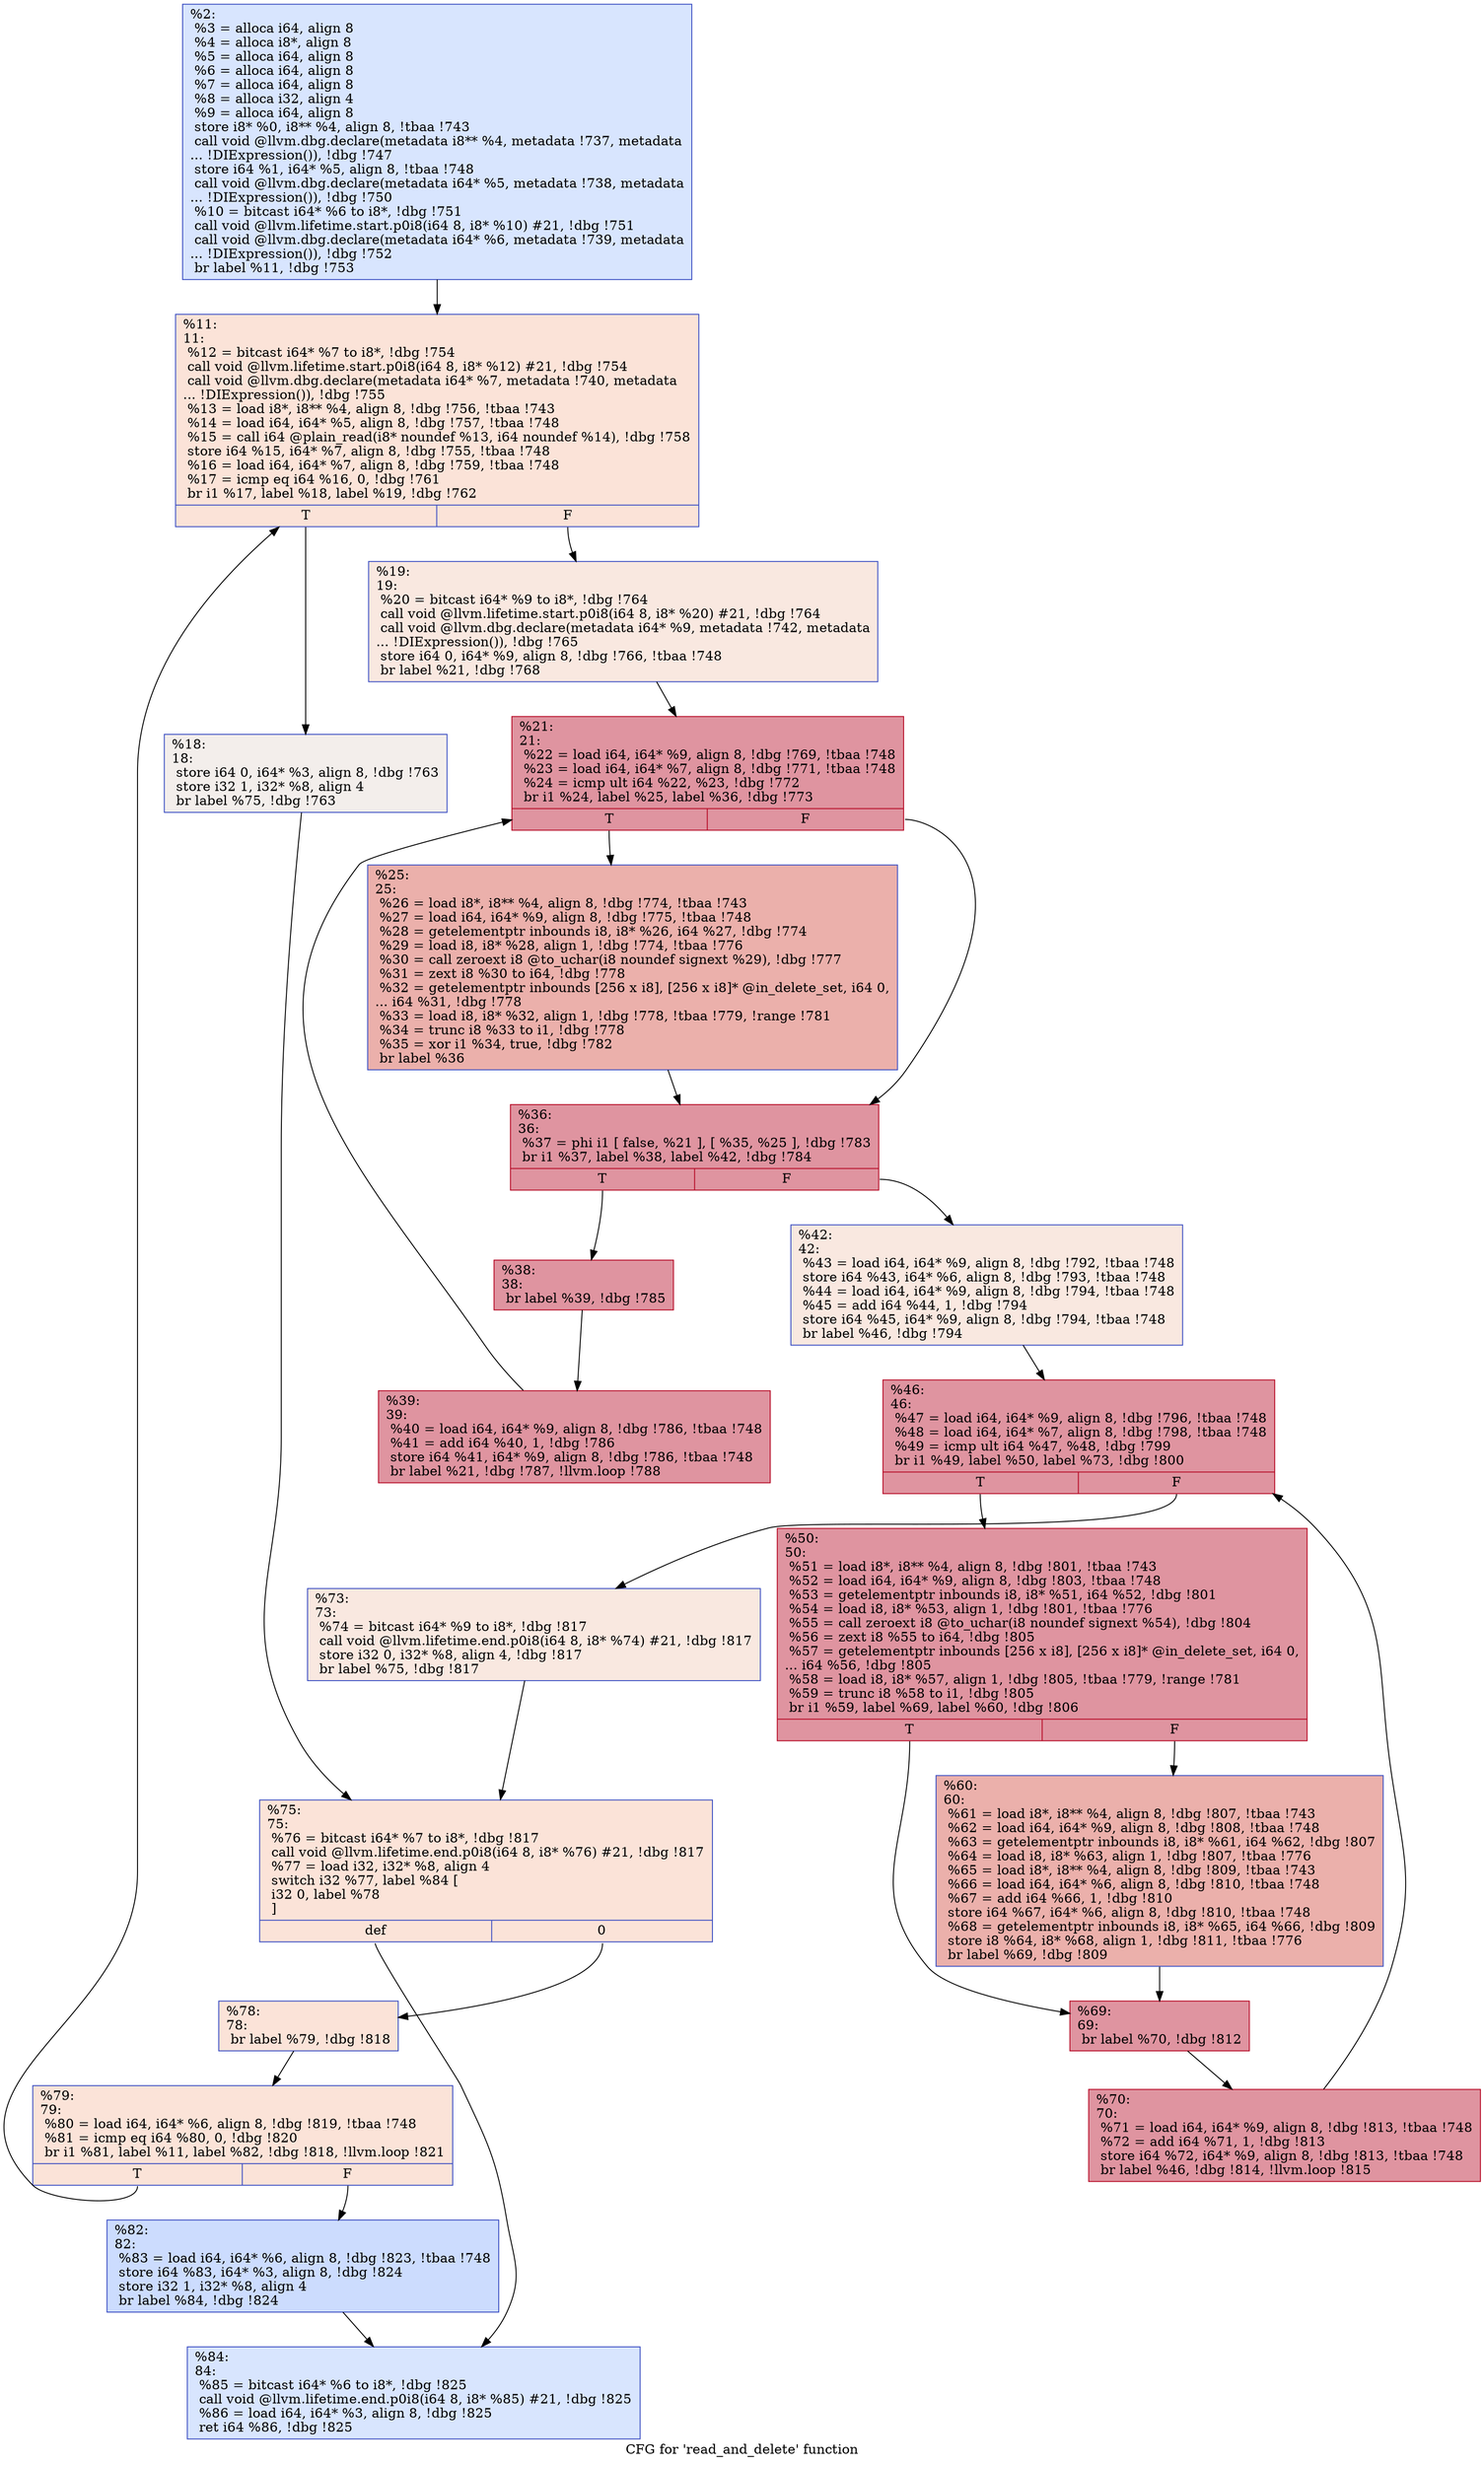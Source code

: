 digraph "CFG for 'read_and_delete' function" {
	label="CFG for 'read_and_delete' function";

	Node0x11032f0 [shape=record,color="#3d50c3ff", style=filled, fillcolor="#a7c5fe70",label="{%2:\l  %3 = alloca i64, align 8\l  %4 = alloca i8*, align 8\l  %5 = alloca i64, align 8\l  %6 = alloca i64, align 8\l  %7 = alloca i64, align 8\l  %8 = alloca i32, align 4\l  %9 = alloca i64, align 8\l  store i8* %0, i8** %4, align 8, !tbaa !743\l  call void @llvm.dbg.declare(metadata i8** %4, metadata !737, metadata\l... !DIExpression()), !dbg !747\l  store i64 %1, i64* %5, align 8, !tbaa !748\l  call void @llvm.dbg.declare(metadata i64* %5, metadata !738, metadata\l... !DIExpression()), !dbg !750\l  %10 = bitcast i64* %6 to i8*, !dbg !751\l  call void @llvm.lifetime.start.p0i8(i64 8, i8* %10) #21, !dbg !751\l  call void @llvm.dbg.declare(metadata i64* %6, metadata !739, metadata\l... !DIExpression()), !dbg !752\l  br label %11, !dbg !753\l}"];
	Node0x11032f0 -> Node0x10e91d0;
	Node0x10e91d0 [shape=record,color="#3d50c3ff", style=filled, fillcolor="#f6bfa670",label="{%11:\l11:                                               \l  %12 = bitcast i64* %7 to i8*, !dbg !754\l  call void @llvm.lifetime.start.p0i8(i64 8, i8* %12) #21, !dbg !754\l  call void @llvm.dbg.declare(metadata i64* %7, metadata !740, metadata\l... !DIExpression()), !dbg !755\l  %13 = load i8*, i8** %4, align 8, !dbg !756, !tbaa !743\l  %14 = load i64, i64* %5, align 8, !dbg !757, !tbaa !748\l  %15 = call i64 @plain_read(i8* noundef %13, i64 noundef %14), !dbg !758\l  store i64 %15, i64* %7, align 8, !dbg !755, !tbaa !748\l  %16 = load i64, i64* %7, align 8, !dbg !759, !tbaa !748\l  %17 = icmp eq i64 %16, 0, !dbg !761\l  br i1 %17, label %18, label %19, !dbg !762\l|{<s0>T|<s1>F}}"];
	Node0x10e91d0:s0 -> Node0x10e9220;
	Node0x10e91d0:s1 -> Node0x10e9270;
	Node0x10e9220 [shape=record,color="#3d50c3ff", style=filled, fillcolor="#e5d8d170",label="{%18:\l18:                                               \l  store i64 0, i64* %3, align 8, !dbg !763\l  store i32 1, i32* %8, align 4\l  br label %75, !dbg !763\l}"];
	Node0x10e9220 -> Node0x10e9680;
	Node0x10e9270 [shape=record,color="#3d50c3ff", style=filled, fillcolor="#f1ccb870",label="{%19:\l19:                                               \l  %20 = bitcast i64* %9 to i8*, !dbg !764\l  call void @llvm.lifetime.start.p0i8(i64 8, i8* %20) #21, !dbg !764\l  call void @llvm.dbg.declare(metadata i64* %9, metadata !742, metadata\l... !DIExpression()), !dbg !765\l  store i64 0, i64* %9, align 8, !dbg !766, !tbaa !748\l  br label %21, !dbg !768\l}"];
	Node0x10e9270 -> Node0x10e92c0;
	Node0x10e92c0 [shape=record,color="#b70d28ff", style=filled, fillcolor="#b70d2870",label="{%21:\l21:                                               \l  %22 = load i64, i64* %9, align 8, !dbg !769, !tbaa !748\l  %23 = load i64, i64* %7, align 8, !dbg !771, !tbaa !748\l  %24 = icmp ult i64 %22, %23, !dbg !772\l  br i1 %24, label %25, label %36, !dbg !773\l|{<s0>T|<s1>F}}"];
	Node0x10e92c0:s0 -> Node0x10e9310;
	Node0x10e92c0:s1 -> Node0x10e9360;
	Node0x10e9310 [shape=record,color="#3d50c3ff", style=filled, fillcolor="#d24b4070",label="{%25:\l25:                                               \l  %26 = load i8*, i8** %4, align 8, !dbg !774, !tbaa !743\l  %27 = load i64, i64* %9, align 8, !dbg !775, !tbaa !748\l  %28 = getelementptr inbounds i8, i8* %26, i64 %27, !dbg !774\l  %29 = load i8, i8* %28, align 1, !dbg !774, !tbaa !776\l  %30 = call zeroext i8 @to_uchar(i8 noundef signext %29), !dbg !777\l  %31 = zext i8 %30 to i64, !dbg !778\l  %32 = getelementptr inbounds [256 x i8], [256 x i8]* @in_delete_set, i64 0,\l... i64 %31, !dbg !778\l  %33 = load i8, i8* %32, align 1, !dbg !778, !tbaa !779, !range !781\l  %34 = trunc i8 %33 to i1, !dbg !778\l  %35 = xor i1 %34, true, !dbg !782\l  br label %36\l}"];
	Node0x10e9310 -> Node0x10e9360;
	Node0x10e9360 [shape=record,color="#b70d28ff", style=filled, fillcolor="#b70d2870",label="{%36:\l36:                                               \l  %37 = phi i1 [ false, %21 ], [ %35, %25 ], !dbg !783\l  br i1 %37, label %38, label %42, !dbg !784\l|{<s0>T|<s1>F}}"];
	Node0x10e9360:s0 -> Node0x10e93b0;
	Node0x10e9360:s1 -> Node0x10e9450;
	Node0x10e93b0 [shape=record,color="#b70d28ff", style=filled, fillcolor="#b70d2870",label="{%38:\l38:                                               \l  br label %39, !dbg !785\l}"];
	Node0x10e93b0 -> Node0x10e9400;
	Node0x10e9400 [shape=record,color="#b70d28ff", style=filled, fillcolor="#b70d2870",label="{%39:\l39:                                               \l  %40 = load i64, i64* %9, align 8, !dbg !786, !tbaa !748\l  %41 = add i64 %40, 1, !dbg !786\l  store i64 %41, i64* %9, align 8, !dbg !786, !tbaa !748\l  br label %21, !dbg !787, !llvm.loop !788\l}"];
	Node0x10e9400 -> Node0x10e92c0;
	Node0x10e9450 [shape=record,color="#3d50c3ff", style=filled, fillcolor="#f1ccb870",label="{%42:\l42:                                               \l  %43 = load i64, i64* %9, align 8, !dbg !792, !tbaa !748\l  store i64 %43, i64* %6, align 8, !dbg !793, !tbaa !748\l  %44 = load i64, i64* %9, align 8, !dbg !794, !tbaa !748\l  %45 = add i64 %44, 1, !dbg !794\l  store i64 %45, i64* %9, align 8, !dbg !794, !tbaa !748\l  br label %46, !dbg !794\l}"];
	Node0x10e9450 -> Node0x10e94a0;
	Node0x10e94a0 [shape=record,color="#b70d28ff", style=filled, fillcolor="#b70d2870",label="{%46:\l46:                                               \l  %47 = load i64, i64* %9, align 8, !dbg !796, !tbaa !748\l  %48 = load i64, i64* %7, align 8, !dbg !798, !tbaa !748\l  %49 = icmp ult i64 %47, %48, !dbg !799\l  br i1 %49, label %50, label %73, !dbg !800\l|{<s0>T|<s1>F}}"];
	Node0x10e94a0:s0 -> Node0x10e94f0;
	Node0x10e94a0:s1 -> Node0x10e9630;
	Node0x10e94f0 [shape=record,color="#b70d28ff", style=filled, fillcolor="#b70d2870",label="{%50:\l50:                                               \l  %51 = load i8*, i8** %4, align 8, !dbg !801, !tbaa !743\l  %52 = load i64, i64* %9, align 8, !dbg !803, !tbaa !748\l  %53 = getelementptr inbounds i8, i8* %51, i64 %52, !dbg !801\l  %54 = load i8, i8* %53, align 1, !dbg !801, !tbaa !776\l  %55 = call zeroext i8 @to_uchar(i8 noundef signext %54), !dbg !804\l  %56 = zext i8 %55 to i64, !dbg !805\l  %57 = getelementptr inbounds [256 x i8], [256 x i8]* @in_delete_set, i64 0,\l... i64 %56, !dbg !805\l  %58 = load i8, i8* %57, align 1, !dbg !805, !tbaa !779, !range !781\l  %59 = trunc i8 %58 to i1, !dbg !805\l  br i1 %59, label %69, label %60, !dbg !806\l|{<s0>T|<s1>F}}"];
	Node0x10e94f0:s0 -> Node0x10e9590;
	Node0x10e94f0:s1 -> Node0x10e9540;
	Node0x10e9540 [shape=record,color="#3d50c3ff", style=filled, fillcolor="#d24b4070",label="{%60:\l60:                                               \l  %61 = load i8*, i8** %4, align 8, !dbg !807, !tbaa !743\l  %62 = load i64, i64* %9, align 8, !dbg !808, !tbaa !748\l  %63 = getelementptr inbounds i8, i8* %61, i64 %62, !dbg !807\l  %64 = load i8, i8* %63, align 1, !dbg !807, !tbaa !776\l  %65 = load i8*, i8** %4, align 8, !dbg !809, !tbaa !743\l  %66 = load i64, i64* %6, align 8, !dbg !810, !tbaa !748\l  %67 = add i64 %66, 1, !dbg !810\l  store i64 %67, i64* %6, align 8, !dbg !810, !tbaa !748\l  %68 = getelementptr inbounds i8, i8* %65, i64 %66, !dbg !809\l  store i8 %64, i8* %68, align 1, !dbg !811, !tbaa !776\l  br label %69, !dbg !809\l}"];
	Node0x10e9540 -> Node0x10e9590;
	Node0x10e9590 [shape=record,color="#b70d28ff", style=filled, fillcolor="#b70d2870",label="{%69:\l69:                                               \l  br label %70, !dbg !812\l}"];
	Node0x10e9590 -> Node0x10e95e0;
	Node0x10e95e0 [shape=record,color="#b70d28ff", style=filled, fillcolor="#b70d2870",label="{%70:\l70:                                               \l  %71 = load i64, i64* %9, align 8, !dbg !813, !tbaa !748\l  %72 = add i64 %71, 1, !dbg !813\l  store i64 %72, i64* %9, align 8, !dbg !813, !tbaa !748\l  br label %46, !dbg !814, !llvm.loop !815\l}"];
	Node0x10e95e0 -> Node0x10e94a0;
	Node0x10e9630 [shape=record,color="#3d50c3ff", style=filled, fillcolor="#f1ccb870",label="{%73:\l73:                                               \l  %74 = bitcast i64* %9 to i8*, !dbg !817\l  call void @llvm.lifetime.end.p0i8(i64 8, i8* %74) #21, !dbg !817\l  store i32 0, i32* %8, align 4, !dbg !817\l  br label %75, !dbg !817\l}"];
	Node0x10e9630 -> Node0x10e9680;
	Node0x10e9680 [shape=record,color="#3d50c3ff", style=filled, fillcolor="#f6bfa670",label="{%75:\l75:                                               \l  %76 = bitcast i64* %7 to i8*, !dbg !817\l  call void @llvm.lifetime.end.p0i8(i64 8, i8* %76) #21, !dbg !817\l  %77 = load i32, i32* %8, align 4\l  switch i32 %77, label %84 [\l    i32 0, label %78\l  ]\l|{<s0>def|<s1>0}}"];
	Node0x10e9680:s0 -> Node0x10e97c0;
	Node0x10e9680:s1 -> Node0x10e96d0;
	Node0x10e96d0 [shape=record,color="#3d50c3ff", style=filled, fillcolor="#f6bfa670",label="{%78:\l78:                                               \l  br label %79, !dbg !818\l}"];
	Node0x10e96d0 -> Node0x10e9720;
	Node0x10e9720 [shape=record,color="#3d50c3ff", style=filled, fillcolor="#f6bfa670",label="{%79:\l79:                                               \l  %80 = load i64, i64* %6, align 8, !dbg !819, !tbaa !748\l  %81 = icmp eq i64 %80, 0, !dbg !820\l  br i1 %81, label %11, label %82, !dbg !818, !llvm.loop !821\l|{<s0>T|<s1>F}}"];
	Node0x10e9720:s0 -> Node0x10e91d0;
	Node0x10e9720:s1 -> Node0x10e9770;
	Node0x10e9770 [shape=record,color="#3d50c3ff", style=filled, fillcolor="#8caffe70",label="{%82:\l82:                                               \l  %83 = load i64, i64* %6, align 8, !dbg !823, !tbaa !748\l  store i64 %83, i64* %3, align 8, !dbg !824\l  store i32 1, i32* %8, align 4\l  br label %84, !dbg !824\l}"];
	Node0x10e9770 -> Node0x10e97c0;
	Node0x10e97c0 [shape=record,color="#3d50c3ff", style=filled, fillcolor="#a7c5fe70",label="{%84:\l84:                                               \l  %85 = bitcast i64* %6 to i8*, !dbg !825\l  call void @llvm.lifetime.end.p0i8(i64 8, i8* %85) #21, !dbg !825\l  %86 = load i64, i64* %3, align 8, !dbg !825\l  ret i64 %86, !dbg !825\l}"];
}
